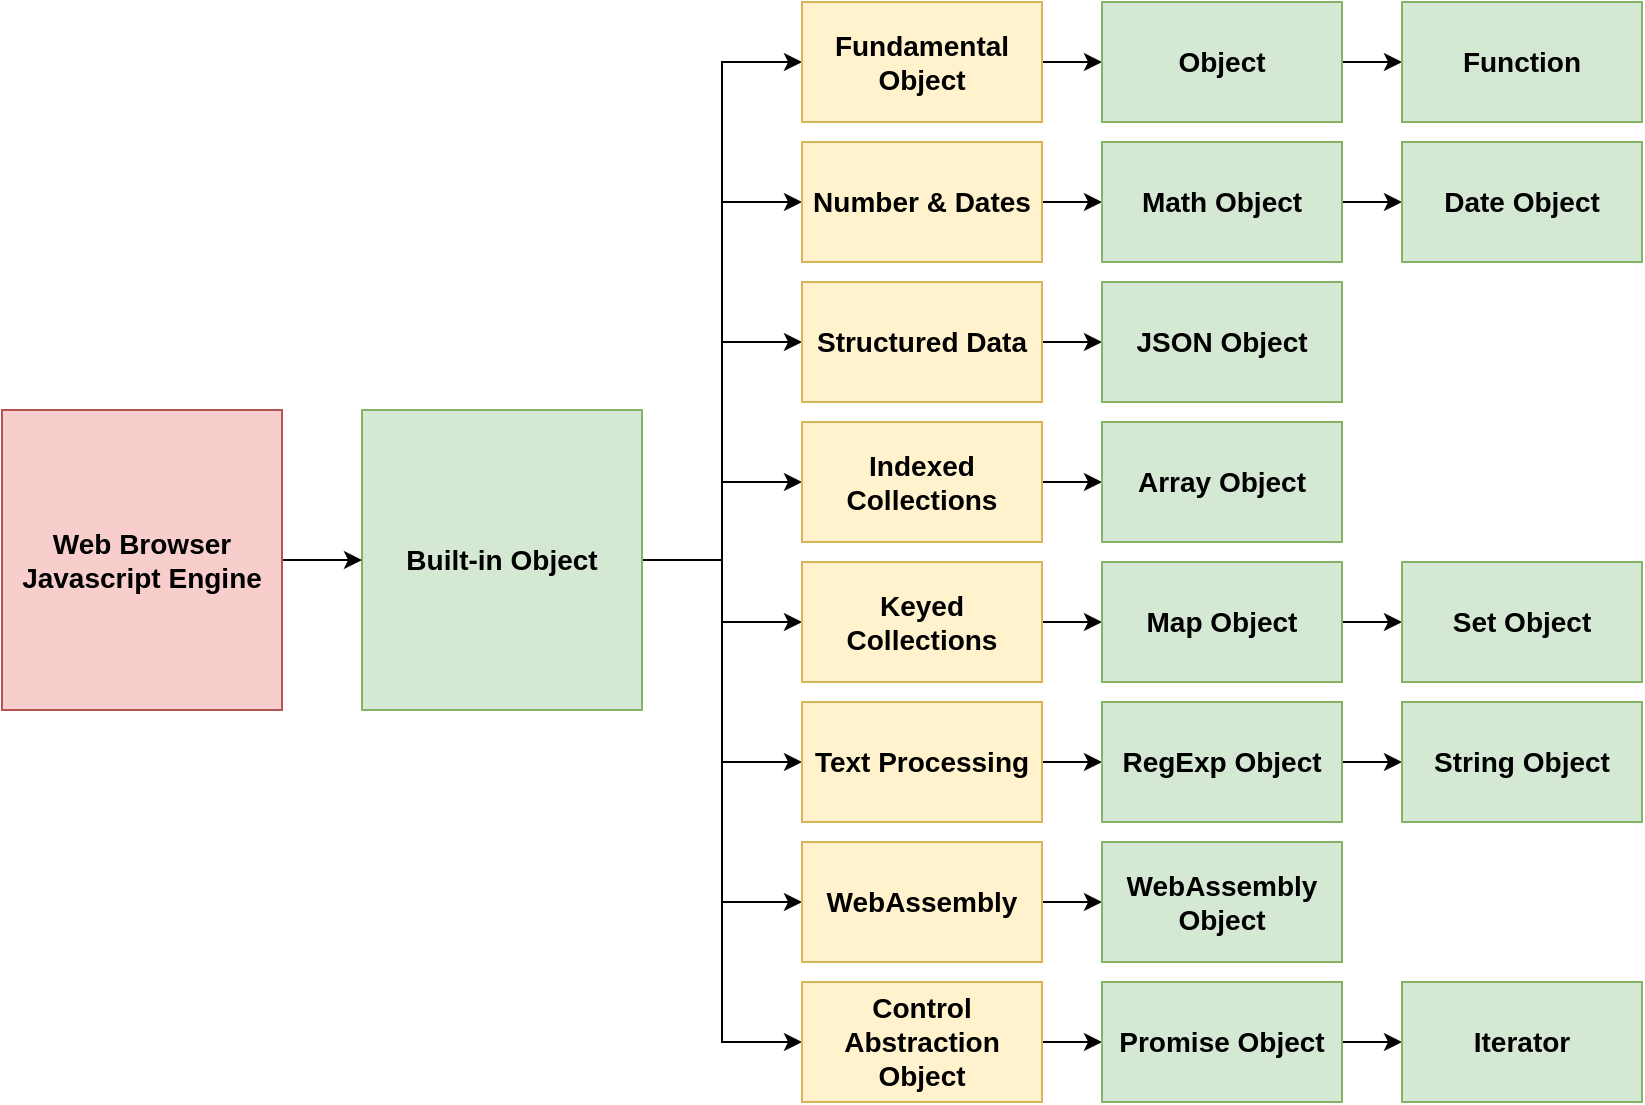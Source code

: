 <mxfile version="12.7.4" type="device"><diagram id="2OEHxjUwNmIpTH3Gi5Rb" name="Page-1"><mxGraphModel dx="1038" dy="526" grid="1" gridSize="10" guides="1" tooltips="1" connect="1" arrows="1" fold="1" page="1" pageScale="1" pageWidth="827" pageHeight="1169" math="0" shadow="0"><root><mxCell id="0"/><mxCell id="1" parent="0"/><mxCell id="ZQJ5XR__NCuDNo0Ht6UU-14" style="edgeStyle=orthogonalEdgeStyle;rounded=0;orthogonalLoop=1;jettySize=auto;html=1;exitX=1;exitY=0.5;exitDx=0;exitDy=0;fontSize=14;" edge="1" parent="1" source="ZQJ5XR__NCuDNo0Ht6UU-1" target="ZQJ5XR__NCuDNo0Ht6UU-10"><mxGeometry relative="1" as="geometry"/></mxCell><mxCell id="ZQJ5XR__NCuDNo0Ht6UU-15" style="edgeStyle=orthogonalEdgeStyle;rounded=0;orthogonalLoop=1;jettySize=auto;html=1;exitX=1;exitY=0.5;exitDx=0;exitDy=0;fontSize=14;" edge="1" parent="1" source="ZQJ5XR__NCuDNo0Ht6UU-1" target="ZQJ5XR__NCuDNo0Ht6UU-5"><mxGeometry relative="1" as="geometry"/></mxCell><mxCell id="ZQJ5XR__NCuDNo0Ht6UU-16" style="edgeStyle=orthogonalEdgeStyle;rounded=0;orthogonalLoop=1;jettySize=auto;html=1;exitX=1;exitY=0.5;exitDx=0;exitDy=0;fontSize=14;" edge="1" parent="1" source="ZQJ5XR__NCuDNo0Ht6UU-1" target="ZQJ5XR__NCuDNo0Ht6UU-4"><mxGeometry relative="1" as="geometry"/></mxCell><mxCell id="ZQJ5XR__NCuDNo0Ht6UU-17" style="edgeStyle=orthogonalEdgeStyle;rounded=0;orthogonalLoop=1;jettySize=auto;html=1;exitX=1;exitY=0.5;exitDx=0;exitDy=0;entryX=0;entryY=0.5;entryDx=0;entryDy=0;fontSize=14;" edge="1" parent="1" source="ZQJ5XR__NCuDNo0Ht6UU-1" target="ZQJ5XR__NCuDNo0Ht6UU-9"><mxGeometry relative="1" as="geometry"/></mxCell><mxCell id="ZQJ5XR__NCuDNo0Ht6UU-18" style="edgeStyle=orthogonalEdgeStyle;rounded=0;orthogonalLoop=1;jettySize=auto;html=1;exitX=1;exitY=0.5;exitDx=0;exitDy=0;entryX=0;entryY=0.5;entryDx=0;entryDy=0;fontSize=14;" edge="1" parent="1" source="ZQJ5XR__NCuDNo0Ht6UU-1" target="ZQJ5XR__NCuDNo0Ht6UU-11"><mxGeometry relative="1" as="geometry"/></mxCell><mxCell id="ZQJ5XR__NCuDNo0Ht6UU-19" style="edgeStyle=orthogonalEdgeStyle;rounded=0;orthogonalLoop=1;jettySize=auto;html=1;exitX=1;exitY=0.5;exitDx=0;exitDy=0;entryX=0;entryY=0.5;entryDx=0;entryDy=0;fontSize=14;" edge="1" parent="1" source="ZQJ5XR__NCuDNo0Ht6UU-1" target="ZQJ5XR__NCuDNo0Ht6UU-8"><mxGeometry relative="1" as="geometry"/></mxCell><mxCell id="ZQJ5XR__NCuDNo0Ht6UU-20" style="edgeStyle=orthogonalEdgeStyle;rounded=0;orthogonalLoop=1;jettySize=auto;html=1;exitX=1;exitY=0.5;exitDx=0;exitDy=0;entryX=0;entryY=0.5;entryDx=0;entryDy=0;fontSize=14;" edge="1" parent="1" source="ZQJ5XR__NCuDNo0Ht6UU-1" target="ZQJ5XR__NCuDNo0Ht6UU-2"><mxGeometry relative="1" as="geometry"/></mxCell><mxCell id="ZQJ5XR__NCuDNo0Ht6UU-21" style="edgeStyle=orthogonalEdgeStyle;rounded=0;orthogonalLoop=1;jettySize=auto;html=1;exitX=1;exitY=0.5;exitDx=0;exitDy=0;entryX=0;entryY=0.5;entryDx=0;entryDy=0;fontSize=14;" edge="1" parent="1" source="ZQJ5XR__NCuDNo0Ht6UU-1" target="ZQJ5XR__NCuDNo0Ht6UU-3"><mxGeometry relative="1" as="geometry"/></mxCell><mxCell id="ZQJ5XR__NCuDNo0Ht6UU-1" value="Built-in Object" style="rounded=0;whiteSpace=wrap;html=1;fontSize=14;fontStyle=1;fillColor=#d5e8d4;strokeColor=#82b366;" vertex="1" parent="1"><mxGeometry x="220" y="244" width="140" height="150" as="geometry"/></mxCell><mxCell id="ZQJ5XR__NCuDNo0Ht6UU-48" style="edgeStyle=orthogonalEdgeStyle;rounded=0;orthogonalLoop=1;jettySize=auto;html=1;exitX=1;exitY=0.5;exitDx=0;exitDy=0;fontSize=14;" edge="1" parent="1" source="ZQJ5XR__NCuDNo0Ht6UU-2" target="ZQJ5XR__NCuDNo0Ht6UU-47"><mxGeometry relative="1" as="geometry"/></mxCell><mxCell id="ZQJ5XR__NCuDNo0Ht6UU-2" value="Fundamental Object" style="rounded=0;whiteSpace=wrap;html=1;fontSize=14;fontStyle=1;fillColor=#fff2cc;strokeColor=#d6b656;" vertex="1" parent="1"><mxGeometry x="440" y="40" width="120" height="60" as="geometry"/></mxCell><mxCell id="ZQJ5XR__NCuDNo0Ht6UU-44" style="edgeStyle=orthogonalEdgeStyle;rounded=0;orthogonalLoop=1;jettySize=auto;html=1;exitX=1;exitY=0.5;exitDx=0;exitDy=0;fontSize=14;" edge="1" parent="1" source="ZQJ5XR__NCuDNo0Ht6UU-3" target="ZQJ5XR__NCuDNo0Ht6UU-41"><mxGeometry relative="1" as="geometry"/></mxCell><mxCell id="ZQJ5XR__NCuDNo0Ht6UU-3" value="Number &amp;amp; Dates" style="rounded=0;whiteSpace=wrap;html=1;fontSize=14;fontStyle=1;fillColor=#fff2cc;strokeColor=#d6b656;" vertex="1" parent="1"><mxGeometry x="440" y="110" width="120" height="60" as="geometry"/></mxCell><mxCell id="ZQJ5XR__NCuDNo0Ht6UU-30" style="edgeStyle=orthogonalEdgeStyle;rounded=0;orthogonalLoop=1;jettySize=auto;html=1;exitX=1;exitY=0.5;exitDx=0;exitDy=0;fontSize=14;" edge="1" parent="1" source="ZQJ5XR__NCuDNo0Ht6UU-4" target="ZQJ5XR__NCuDNo0Ht6UU-29"><mxGeometry relative="1" as="geometry"/></mxCell><mxCell id="ZQJ5XR__NCuDNo0Ht6UU-4" value="Text Processing" style="rounded=0;whiteSpace=wrap;html=1;fontSize=14;fontStyle=1;fillColor=#fff2cc;strokeColor=#d6b656;" vertex="1" parent="1"><mxGeometry x="440" y="390" width="120" height="60" as="geometry"/></mxCell><mxCell id="ZQJ5XR__NCuDNo0Ht6UU-40" style="edgeStyle=orthogonalEdgeStyle;rounded=0;orthogonalLoop=1;jettySize=auto;html=1;exitX=1;exitY=0.5;exitDx=0;exitDy=0;entryX=0;entryY=0.5;entryDx=0;entryDy=0;fontSize=14;" edge="1" parent="1" source="ZQJ5XR__NCuDNo0Ht6UU-5" target="ZQJ5XR__NCuDNo0Ht6UU-37"><mxGeometry relative="1" as="geometry"/></mxCell><mxCell id="ZQJ5XR__NCuDNo0Ht6UU-5" value="Indexed Collections" style="rounded=0;whiteSpace=wrap;html=1;fontSize=14;fontStyle=1;fillColor=#fff2cc;strokeColor=#d6b656;" vertex="1" parent="1"><mxGeometry x="440" y="250" width="120" height="60" as="geometry"/></mxCell><mxCell id="ZQJ5XR__NCuDNo0Ht6UU-25" style="edgeStyle=orthogonalEdgeStyle;rounded=0;orthogonalLoop=1;jettySize=auto;html=1;exitX=1;exitY=0.5;exitDx=0;exitDy=0;entryX=0;entryY=0.5;entryDx=0;entryDy=0;fontSize=14;" edge="1" parent="1" source="ZQJ5XR__NCuDNo0Ht6UU-8" target="ZQJ5XR__NCuDNo0Ht6UU-22"><mxGeometry relative="1" as="geometry"/></mxCell><mxCell id="ZQJ5XR__NCuDNo0Ht6UU-8" value="Control Abstraction Object" style="rounded=0;whiteSpace=wrap;html=1;fontSize=14;fontStyle=1;fillColor=#fff2cc;strokeColor=#d6b656;" vertex="1" parent="1"><mxGeometry x="440" y="530" width="120" height="60" as="geometry"/></mxCell><mxCell id="ZQJ5XR__NCuDNo0Ht6UU-26" style="edgeStyle=orthogonalEdgeStyle;rounded=0;orthogonalLoop=1;jettySize=auto;html=1;exitX=1;exitY=0.5;exitDx=0;exitDy=0;entryX=0;entryY=0.5;entryDx=0;entryDy=0;fontSize=14;" edge="1" parent="1" source="ZQJ5XR__NCuDNo0Ht6UU-22" target="ZQJ5XR__NCuDNo0Ht6UU-24"><mxGeometry relative="1" as="geometry"/></mxCell><mxCell id="ZQJ5XR__NCuDNo0Ht6UU-22" value="Promise Object" style="rounded=0;whiteSpace=wrap;html=1;fontSize=14;fontStyle=1;fillColor=#d5e8d4;strokeColor=#82b366;" vertex="1" parent="1"><mxGeometry x="590" y="530" width="120" height="60" as="geometry"/></mxCell><mxCell id="ZQJ5XR__NCuDNo0Ht6UU-43" style="edgeStyle=orthogonalEdgeStyle;rounded=0;orthogonalLoop=1;jettySize=auto;html=1;exitX=1;exitY=0.5;exitDx=0;exitDy=0;entryX=0;entryY=0.5;entryDx=0;entryDy=0;fontSize=14;" edge="1" parent="1" source="ZQJ5XR__NCuDNo0Ht6UU-9" target="ZQJ5XR__NCuDNo0Ht6UU-42"><mxGeometry relative="1" as="geometry"/></mxCell><mxCell id="ZQJ5XR__NCuDNo0Ht6UU-9" value="Structured Data" style="rounded=0;whiteSpace=wrap;html=1;fontSize=14;fontStyle=1;fillColor=#fff2cc;strokeColor=#d6b656;" vertex="1" parent="1"><mxGeometry x="440" y="180" width="120" height="60" as="geometry"/></mxCell><mxCell id="ZQJ5XR__NCuDNo0Ht6UU-34" style="edgeStyle=orthogonalEdgeStyle;rounded=0;orthogonalLoop=1;jettySize=auto;html=1;exitX=1;exitY=0.5;exitDx=0;exitDy=0;entryX=0;entryY=0.5;entryDx=0;entryDy=0;fontSize=14;" edge="1" parent="1" source="ZQJ5XR__NCuDNo0Ht6UU-10" target="ZQJ5XR__NCuDNo0Ht6UU-33"><mxGeometry relative="1" as="geometry"/></mxCell><mxCell id="ZQJ5XR__NCuDNo0Ht6UU-10" value="Keyed Collections" style="rounded=0;whiteSpace=wrap;html=1;fontSize=14;fontStyle=1;fillColor=#fff2cc;strokeColor=#d6b656;" vertex="1" parent="1"><mxGeometry x="440" y="320" width="120" height="60" as="geometry"/></mxCell><mxCell id="ZQJ5XR__NCuDNo0Ht6UU-28" style="edgeStyle=orthogonalEdgeStyle;rounded=0;orthogonalLoop=1;jettySize=auto;html=1;exitX=1;exitY=0.5;exitDx=0;exitDy=0;fontSize=14;" edge="1" parent="1" source="ZQJ5XR__NCuDNo0Ht6UU-11" target="ZQJ5XR__NCuDNo0Ht6UU-27"><mxGeometry relative="1" as="geometry"/></mxCell><mxCell id="ZQJ5XR__NCuDNo0Ht6UU-11" value="WebAssembly" style="rounded=0;whiteSpace=wrap;html=1;fontSize=14;fontStyle=1;fillColor=#fff2cc;strokeColor=#d6b656;" vertex="1" parent="1"><mxGeometry x="440" y="460" width="120" height="60" as="geometry"/></mxCell><mxCell id="ZQJ5XR__NCuDNo0Ht6UU-13" style="edgeStyle=orthogonalEdgeStyle;rounded=0;orthogonalLoop=1;jettySize=auto;html=1;exitX=1;exitY=0.5;exitDx=0;exitDy=0;fontSize=14;" edge="1" parent="1" source="ZQJ5XR__NCuDNo0Ht6UU-12" target="ZQJ5XR__NCuDNo0Ht6UU-1"><mxGeometry relative="1" as="geometry"/></mxCell><mxCell id="ZQJ5XR__NCuDNo0Ht6UU-12" value="&lt;div&gt;Web Browser&lt;/div&gt;&lt;div&gt;Javascript Engine&lt;/div&gt;" style="rounded=0;whiteSpace=wrap;html=1;fontSize=14;fontStyle=1;fillColor=#f8cecc;strokeColor=#b85450;" vertex="1" parent="1"><mxGeometry x="40" y="244" width="140" height="150" as="geometry"/></mxCell><mxCell id="ZQJ5XR__NCuDNo0Ht6UU-24" value="Iterator" style="rounded=0;whiteSpace=wrap;html=1;fontSize=14;fontStyle=1;fillColor=#d5e8d4;strokeColor=#82b366;" vertex="1" parent="1"><mxGeometry x="740" y="530" width="120" height="60" as="geometry"/></mxCell><mxCell id="ZQJ5XR__NCuDNo0Ht6UU-27" value="WebAssembly Object" style="rounded=0;whiteSpace=wrap;html=1;fontSize=14;fontStyle=1;fillColor=#d5e8d4;strokeColor=#82b366;" vertex="1" parent="1"><mxGeometry x="590" y="460" width="120" height="60" as="geometry"/></mxCell><mxCell id="ZQJ5XR__NCuDNo0Ht6UU-32" value="" style="edgeStyle=orthogonalEdgeStyle;rounded=0;orthogonalLoop=1;jettySize=auto;html=1;fontSize=14;" edge="1" parent="1" source="ZQJ5XR__NCuDNo0Ht6UU-29" target="ZQJ5XR__NCuDNo0Ht6UU-31"><mxGeometry relative="1" as="geometry"/></mxCell><mxCell id="ZQJ5XR__NCuDNo0Ht6UU-29" value="RegExp Object" style="rounded=0;whiteSpace=wrap;html=1;fontSize=14;fontStyle=1;fillColor=#d5e8d4;strokeColor=#82b366;" vertex="1" parent="1"><mxGeometry x="590" y="390" width="120" height="60" as="geometry"/></mxCell><mxCell id="ZQJ5XR__NCuDNo0Ht6UU-31" value="String Object" style="rounded=0;whiteSpace=wrap;html=1;fontSize=14;fontStyle=1;fillColor=#d5e8d4;strokeColor=#82b366;" vertex="1" parent="1"><mxGeometry x="740" y="390" width="120" height="60" as="geometry"/></mxCell><mxCell id="ZQJ5XR__NCuDNo0Ht6UU-36" style="edgeStyle=orthogonalEdgeStyle;rounded=0;orthogonalLoop=1;jettySize=auto;html=1;exitX=1;exitY=0.5;exitDx=0;exitDy=0;fontSize=14;" edge="1" parent="1" source="ZQJ5XR__NCuDNo0Ht6UU-33" target="ZQJ5XR__NCuDNo0Ht6UU-35"><mxGeometry relative="1" as="geometry"/></mxCell><mxCell id="ZQJ5XR__NCuDNo0Ht6UU-33" value="Map Object" style="rounded=0;whiteSpace=wrap;html=1;fontSize=14;fontStyle=1;fillColor=#d5e8d4;strokeColor=#82b366;" vertex="1" parent="1"><mxGeometry x="590" y="320" width="120" height="60" as="geometry"/></mxCell><mxCell id="ZQJ5XR__NCuDNo0Ht6UU-35" value="Set Object" style="rounded=0;whiteSpace=wrap;html=1;fontSize=14;fontStyle=1;fillColor=#d5e8d4;strokeColor=#82b366;" vertex="1" parent="1"><mxGeometry x="740" y="320" width="120" height="60" as="geometry"/></mxCell><mxCell id="ZQJ5XR__NCuDNo0Ht6UU-37" value="Array Object" style="rounded=0;whiteSpace=wrap;html=1;fontSize=14;fontStyle=1;fillColor=#d5e8d4;strokeColor=#82b366;" vertex="1" parent="1"><mxGeometry x="590" y="250" width="120" height="60" as="geometry"/></mxCell><mxCell id="ZQJ5XR__NCuDNo0Ht6UU-46" style="edgeStyle=orthogonalEdgeStyle;rounded=0;orthogonalLoop=1;jettySize=auto;html=1;exitX=1;exitY=0.5;exitDx=0;exitDy=0;entryX=0;entryY=0.5;entryDx=0;entryDy=0;fontSize=14;" edge="1" parent="1" source="ZQJ5XR__NCuDNo0Ht6UU-41" target="ZQJ5XR__NCuDNo0Ht6UU-45"><mxGeometry relative="1" as="geometry"/></mxCell><mxCell id="ZQJ5XR__NCuDNo0Ht6UU-41" value="Math Object" style="rounded=0;whiteSpace=wrap;html=1;fontSize=14;fontStyle=1;fillColor=#d5e8d4;strokeColor=#82b366;" vertex="1" parent="1"><mxGeometry x="590" y="110" width="120" height="60" as="geometry"/></mxCell><mxCell id="ZQJ5XR__NCuDNo0Ht6UU-42" value="JSON Object" style="rounded=0;whiteSpace=wrap;html=1;fontSize=14;fontStyle=1;fillColor=#d5e8d4;strokeColor=#82b366;" vertex="1" parent="1"><mxGeometry x="590" y="180" width="120" height="60" as="geometry"/></mxCell><mxCell id="ZQJ5XR__NCuDNo0Ht6UU-45" value="Date Object" style="rounded=0;whiteSpace=wrap;html=1;fontSize=14;fontStyle=1;fillColor=#d5e8d4;strokeColor=#82b366;" vertex="1" parent="1"><mxGeometry x="740" y="110" width="120" height="60" as="geometry"/></mxCell><mxCell id="ZQJ5XR__NCuDNo0Ht6UU-50" style="edgeStyle=orthogonalEdgeStyle;rounded=0;orthogonalLoop=1;jettySize=auto;html=1;exitX=1;exitY=0.5;exitDx=0;exitDy=0;entryX=0;entryY=0.5;entryDx=0;entryDy=0;fontSize=14;" edge="1" parent="1" source="ZQJ5XR__NCuDNo0Ht6UU-47" target="ZQJ5XR__NCuDNo0Ht6UU-49"><mxGeometry relative="1" as="geometry"/></mxCell><mxCell id="ZQJ5XR__NCuDNo0Ht6UU-47" value="Object" style="rounded=0;whiteSpace=wrap;html=1;fontSize=14;fontStyle=1;fillColor=#d5e8d4;strokeColor=#82b366;" vertex="1" parent="1"><mxGeometry x="590" y="40" width="120" height="60" as="geometry"/></mxCell><mxCell id="ZQJ5XR__NCuDNo0Ht6UU-49" value="Function" style="rounded=0;whiteSpace=wrap;html=1;fontSize=14;fontStyle=1;fillColor=#d5e8d4;strokeColor=#82b366;" vertex="1" parent="1"><mxGeometry x="740" y="40" width="120" height="60" as="geometry"/></mxCell></root></mxGraphModel></diagram></mxfile>